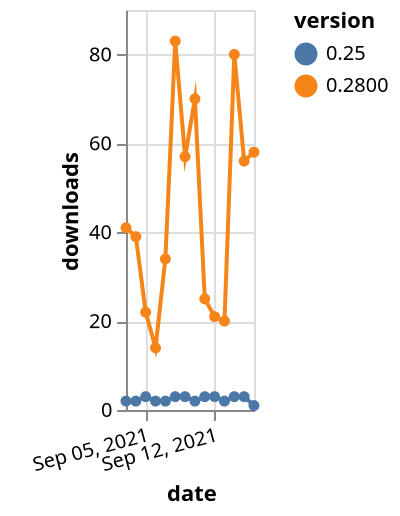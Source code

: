 {"$schema": "https://vega.github.io/schema/vega-lite/v5.json", "description": "A simple bar chart with embedded data.", "data": {"values": [{"date": "2021-09-03", "total": 61472, "delta": 41, "version": "0.2800"}, {"date": "2021-09-04", "total": 61511, "delta": 39, "version": "0.2800"}, {"date": "2021-09-05", "total": 61533, "delta": 22, "version": "0.2800"}, {"date": "2021-09-06", "total": 61547, "delta": 14, "version": "0.2800"}, {"date": "2021-09-07", "total": 61581, "delta": 34, "version": "0.2800"}, {"date": "2021-09-08", "total": 61664, "delta": 83, "version": "0.2800"}, {"date": "2021-09-09", "total": 61721, "delta": 57, "version": "0.2800"}, {"date": "2021-09-10", "total": 61791, "delta": 70, "version": "0.2800"}, {"date": "2021-09-11", "total": 61816, "delta": 25, "version": "0.2800"}, {"date": "2021-09-12", "total": 61837, "delta": 21, "version": "0.2800"}, {"date": "2021-09-13", "total": 61857, "delta": 20, "version": "0.2800"}, {"date": "2021-09-14", "total": 61937, "delta": 80, "version": "0.2800"}, {"date": "2021-09-15", "total": 61993, "delta": 56, "version": "0.2800"}, {"date": "2021-09-16", "total": 62051, "delta": 58, "version": "0.2800"}, {"date": "2021-09-03", "total": 13014, "delta": 2, "version": "0.25"}, {"date": "2021-09-04", "total": 13016, "delta": 2, "version": "0.25"}, {"date": "2021-09-05", "total": 13019, "delta": 3, "version": "0.25"}, {"date": "2021-09-06", "total": 13021, "delta": 2, "version": "0.25"}, {"date": "2021-09-07", "total": 13023, "delta": 2, "version": "0.25"}, {"date": "2021-09-08", "total": 13026, "delta": 3, "version": "0.25"}, {"date": "2021-09-09", "total": 13029, "delta": 3, "version": "0.25"}, {"date": "2021-09-10", "total": 13031, "delta": 2, "version": "0.25"}, {"date": "2021-09-11", "total": 13034, "delta": 3, "version": "0.25"}, {"date": "2021-09-12", "total": 13037, "delta": 3, "version": "0.25"}, {"date": "2021-09-13", "total": 13039, "delta": 2, "version": "0.25"}, {"date": "2021-09-14", "total": 13042, "delta": 3, "version": "0.25"}, {"date": "2021-09-15", "total": 13045, "delta": 3, "version": "0.25"}, {"date": "2021-09-16", "total": 13046, "delta": 1, "version": "0.25"}]}, "width": "container", "mark": {"type": "line", "point": {"filled": true}}, "encoding": {"x": {"field": "date", "type": "temporal", "timeUnit": "yearmonthdate", "title": "date", "axis": {"labelAngle": -15}}, "y": {"field": "delta", "type": "quantitative", "title": "downloads"}, "color": {"field": "version", "type": "nominal"}, "tooltip": {"field": "delta"}}}